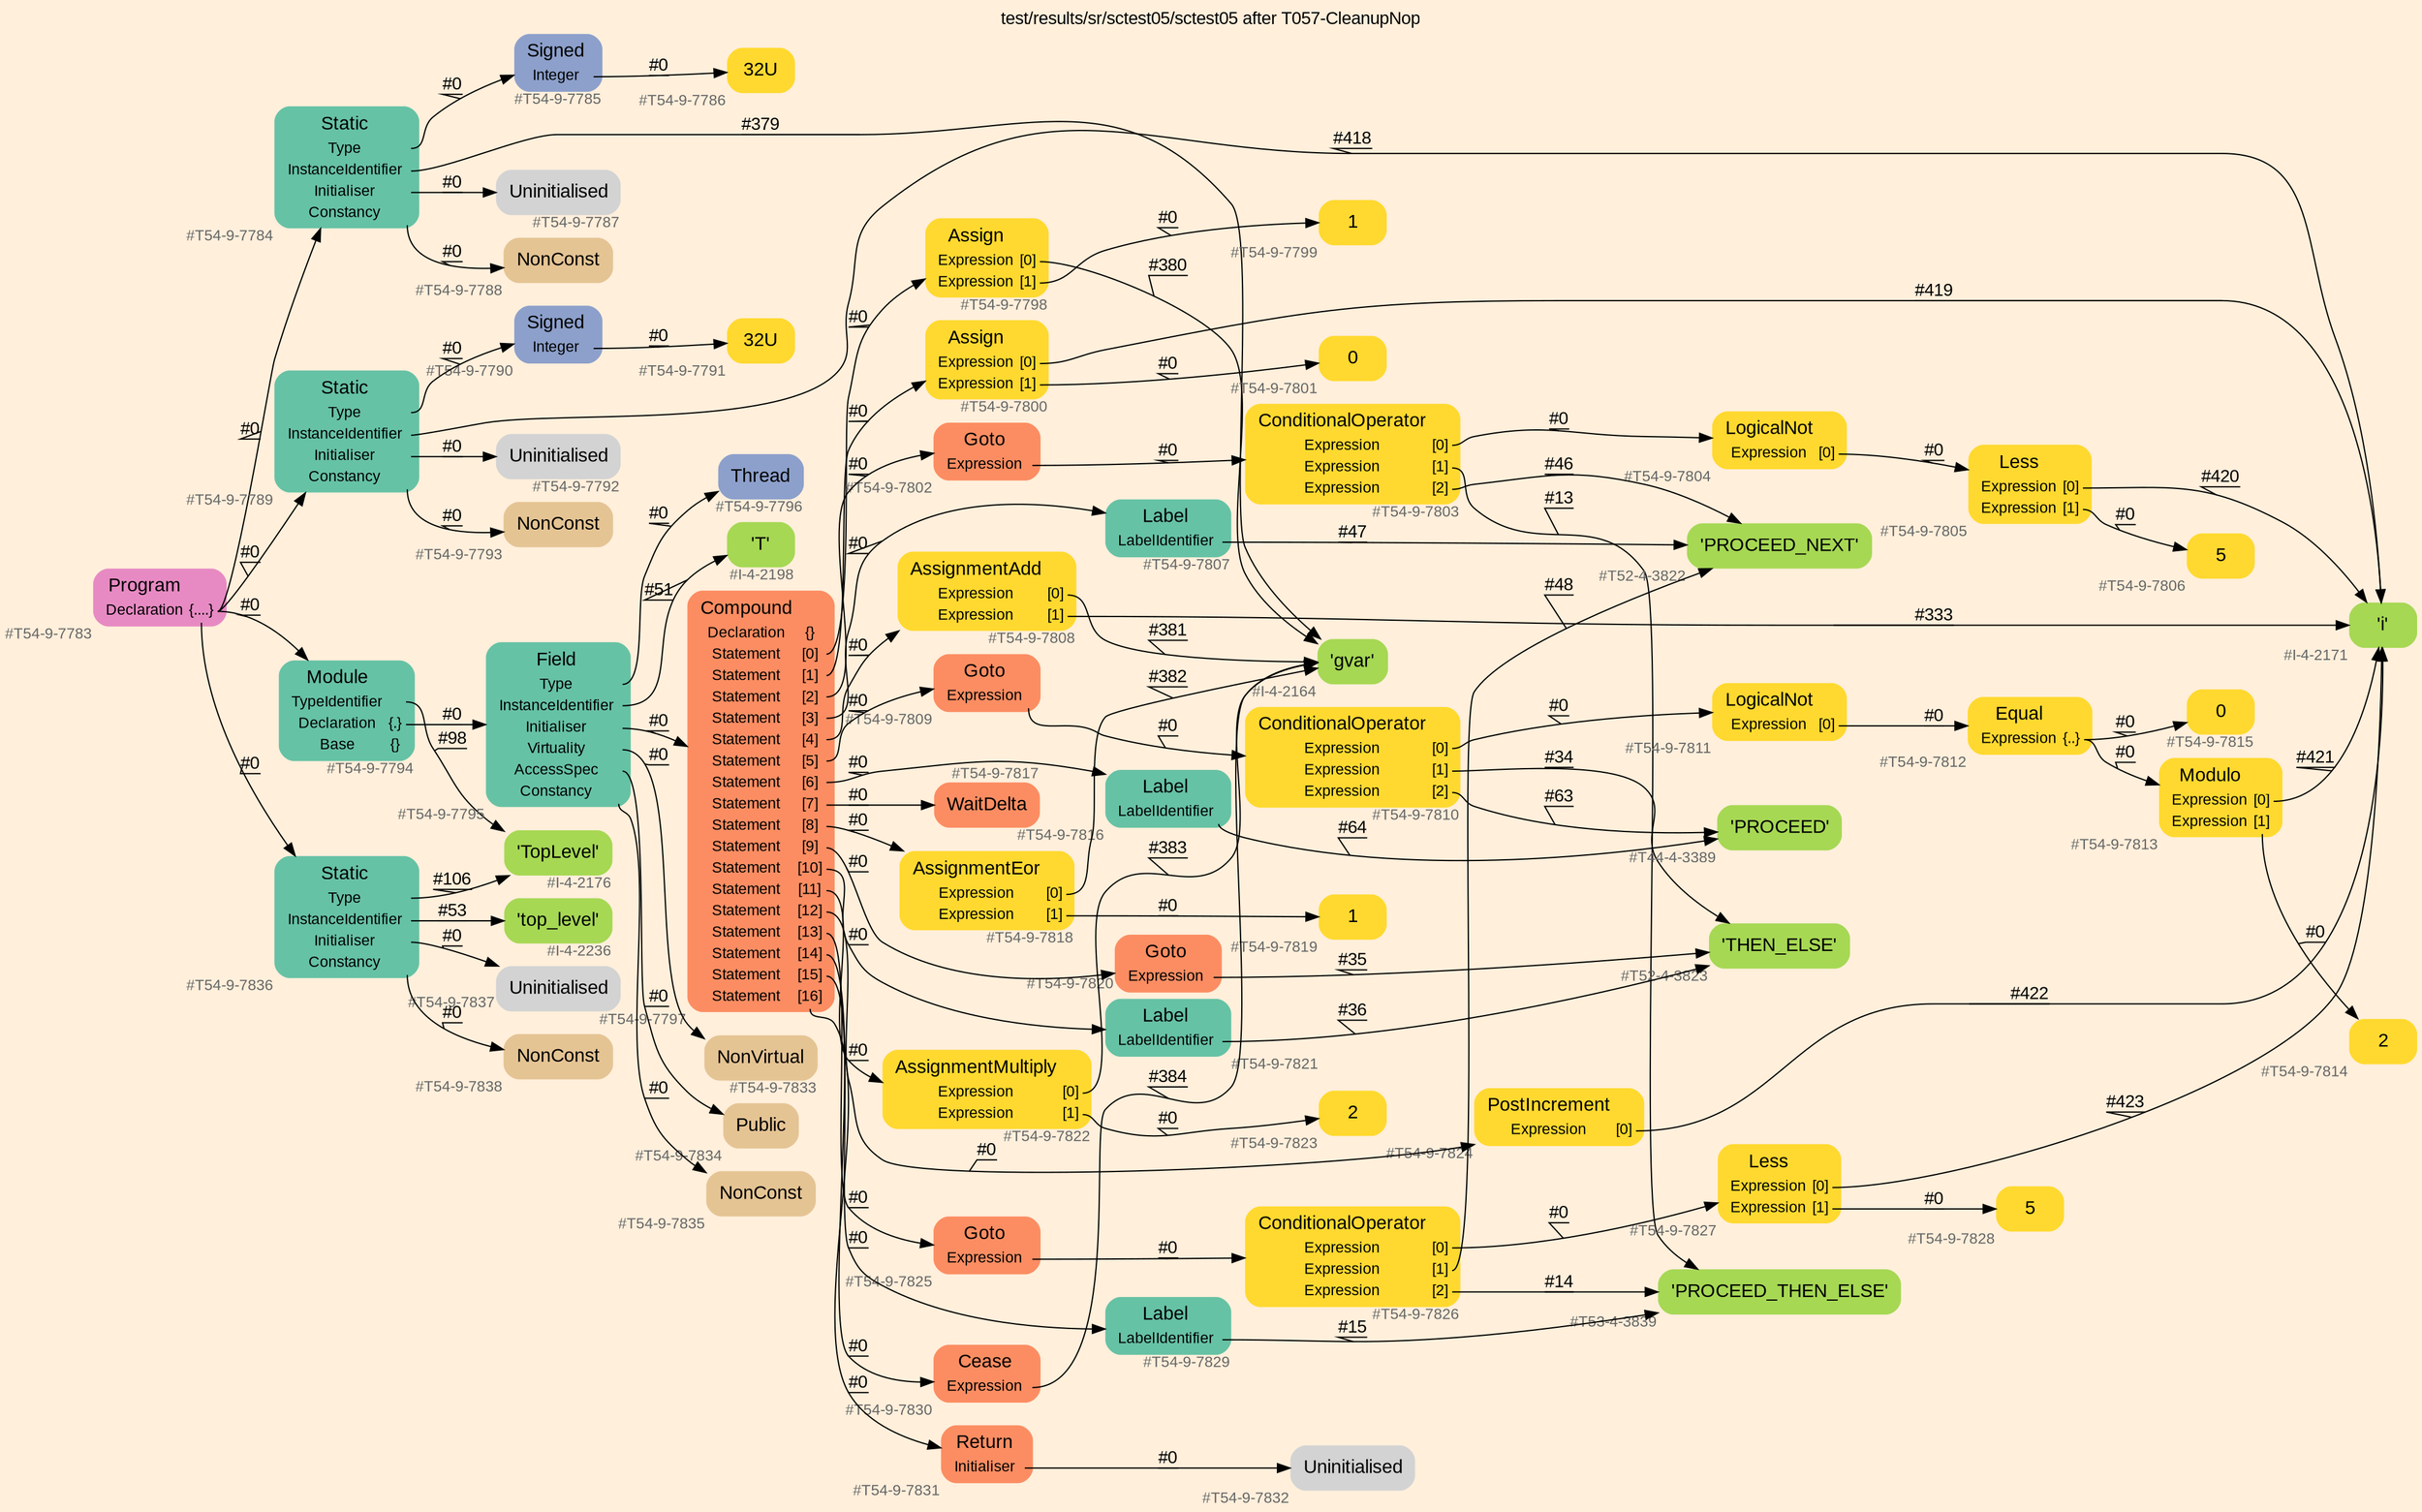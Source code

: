 digraph "test/results/sr/sctest05/sctest05 after T057-CleanupNop" {
label = "test/results/sr/sctest05/sctest05 after T057-CleanupNop"
labelloc = t
graph [
    rankdir = "LR"
    ranksep = 0.3
    bgcolor = antiquewhite1
    color = black
    fontcolor = black
    fontname = "Arial"
];
node [
    fontname = "Arial"
];
edge [
    fontname = "Arial"
];

// -------------------- node figure --------------------
// -------- block #T54-9-7783 ----------
"#T54-9-7783" [
    fillcolor = "/set28/4"
    xlabel = "#T54-9-7783"
    fontsize = "12"
    fontcolor = grey40
    shape = "plaintext"
    label = <<TABLE BORDER="0" CELLBORDER="0" CELLSPACING="0">
     <TR><TD><FONT COLOR="black" POINT-SIZE="15">Program</FONT></TD></TR>
     <TR><TD><FONT COLOR="black" POINT-SIZE="12">Declaration</FONT></TD><TD PORT="port0"><FONT COLOR="black" POINT-SIZE="12">{....}</FONT></TD></TR>
    </TABLE>>
    style = "rounded,filled"
];

// -------- block #T54-9-7784 ----------
"#T54-9-7784" [
    fillcolor = "/set28/1"
    xlabel = "#T54-9-7784"
    fontsize = "12"
    fontcolor = grey40
    shape = "plaintext"
    label = <<TABLE BORDER="0" CELLBORDER="0" CELLSPACING="0">
     <TR><TD><FONT COLOR="black" POINT-SIZE="15">Static</FONT></TD></TR>
     <TR><TD><FONT COLOR="black" POINT-SIZE="12">Type</FONT></TD><TD PORT="port0"></TD></TR>
     <TR><TD><FONT COLOR="black" POINT-SIZE="12">InstanceIdentifier</FONT></TD><TD PORT="port1"></TD></TR>
     <TR><TD><FONT COLOR="black" POINT-SIZE="12">Initialiser</FONT></TD><TD PORT="port2"></TD></TR>
     <TR><TD><FONT COLOR="black" POINT-SIZE="12">Constancy</FONT></TD><TD PORT="port3"></TD></TR>
    </TABLE>>
    style = "rounded,filled"
];

// -------- block #T54-9-7785 ----------
"#T54-9-7785" [
    fillcolor = "/set28/3"
    xlabel = "#T54-9-7785"
    fontsize = "12"
    fontcolor = grey40
    shape = "plaintext"
    label = <<TABLE BORDER="0" CELLBORDER="0" CELLSPACING="0">
     <TR><TD><FONT COLOR="black" POINT-SIZE="15">Signed</FONT></TD></TR>
     <TR><TD><FONT COLOR="black" POINT-SIZE="12">Integer</FONT></TD><TD PORT="port0"></TD></TR>
    </TABLE>>
    style = "rounded,filled"
];

// -------- block #T54-9-7786 ----------
"#T54-9-7786" [
    fillcolor = "/set28/6"
    xlabel = "#T54-9-7786"
    fontsize = "12"
    fontcolor = grey40
    shape = "plaintext"
    label = <<TABLE BORDER="0" CELLBORDER="0" CELLSPACING="0">
     <TR><TD><FONT COLOR="black" POINT-SIZE="15">32U</FONT></TD></TR>
    </TABLE>>
    style = "rounded,filled"
];

// -------- block #I-4-2164 ----------
"#I-4-2164" [
    fillcolor = "/set28/5"
    xlabel = "#I-4-2164"
    fontsize = "12"
    fontcolor = grey40
    shape = "plaintext"
    label = <<TABLE BORDER="0" CELLBORDER="0" CELLSPACING="0">
     <TR><TD><FONT COLOR="black" POINT-SIZE="15">'gvar'</FONT></TD></TR>
    </TABLE>>
    style = "rounded,filled"
];

// -------- block #T54-9-7787 ----------
"#T54-9-7787" [
    xlabel = "#T54-9-7787"
    fontsize = "12"
    fontcolor = grey40
    shape = "plaintext"
    label = <<TABLE BORDER="0" CELLBORDER="0" CELLSPACING="0">
     <TR><TD><FONT COLOR="black" POINT-SIZE="15">Uninitialised</FONT></TD></TR>
    </TABLE>>
    style = "rounded,filled"
];

// -------- block #T54-9-7788 ----------
"#T54-9-7788" [
    fillcolor = "/set28/7"
    xlabel = "#T54-9-7788"
    fontsize = "12"
    fontcolor = grey40
    shape = "plaintext"
    label = <<TABLE BORDER="0" CELLBORDER="0" CELLSPACING="0">
     <TR><TD><FONT COLOR="black" POINT-SIZE="15">NonConst</FONT></TD></TR>
    </TABLE>>
    style = "rounded,filled"
];

// -------- block #T54-9-7789 ----------
"#T54-9-7789" [
    fillcolor = "/set28/1"
    xlabel = "#T54-9-7789"
    fontsize = "12"
    fontcolor = grey40
    shape = "plaintext"
    label = <<TABLE BORDER="0" CELLBORDER="0" CELLSPACING="0">
     <TR><TD><FONT COLOR="black" POINT-SIZE="15">Static</FONT></TD></TR>
     <TR><TD><FONT COLOR="black" POINT-SIZE="12">Type</FONT></TD><TD PORT="port0"></TD></TR>
     <TR><TD><FONT COLOR="black" POINT-SIZE="12">InstanceIdentifier</FONT></TD><TD PORT="port1"></TD></TR>
     <TR><TD><FONT COLOR="black" POINT-SIZE="12">Initialiser</FONT></TD><TD PORT="port2"></TD></TR>
     <TR><TD><FONT COLOR="black" POINT-SIZE="12">Constancy</FONT></TD><TD PORT="port3"></TD></TR>
    </TABLE>>
    style = "rounded,filled"
];

// -------- block #T54-9-7790 ----------
"#T54-9-7790" [
    fillcolor = "/set28/3"
    xlabel = "#T54-9-7790"
    fontsize = "12"
    fontcolor = grey40
    shape = "plaintext"
    label = <<TABLE BORDER="0" CELLBORDER="0" CELLSPACING="0">
     <TR><TD><FONT COLOR="black" POINT-SIZE="15">Signed</FONT></TD></TR>
     <TR><TD><FONT COLOR="black" POINT-SIZE="12">Integer</FONT></TD><TD PORT="port0"></TD></TR>
    </TABLE>>
    style = "rounded,filled"
];

// -------- block #T54-9-7791 ----------
"#T54-9-7791" [
    fillcolor = "/set28/6"
    xlabel = "#T54-9-7791"
    fontsize = "12"
    fontcolor = grey40
    shape = "plaintext"
    label = <<TABLE BORDER="0" CELLBORDER="0" CELLSPACING="0">
     <TR><TD><FONT COLOR="black" POINT-SIZE="15">32U</FONT></TD></TR>
    </TABLE>>
    style = "rounded,filled"
];

// -------- block #I-4-2171 ----------
"#I-4-2171" [
    fillcolor = "/set28/5"
    xlabel = "#I-4-2171"
    fontsize = "12"
    fontcolor = grey40
    shape = "plaintext"
    label = <<TABLE BORDER="0" CELLBORDER="0" CELLSPACING="0">
     <TR><TD><FONT COLOR="black" POINT-SIZE="15">'i'</FONT></TD></TR>
    </TABLE>>
    style = "rounded,filled"
];

// -------- block #T54-9-7792 ----------
"#T54-9-7792" [
    xlabel = "#T54-9-7792"
    fontsize = "12"
    fontcolor = grey40
    shape = "plaintext"
    label = <<TABLE BORDER="0" CELLBORDER="0" CELLSPACING="0">
     <TR><TD><FONT COLOR="black" POINT-SIZE="15">Uninitialised</FONT></TD></TR>
    </TABLE>>
    style = "rounded,filled"
];

// -------- block #T54-9-7793 ----------
"#T54-9-7793" [
    fillcolor = "/set28/7"
    xlabel = "#T54-9-7793"
    fontsize = "12"
    fontcolor = grey40
    shape = "plaintext"
    label = <<TABLE BORDER="0" CELLBORDER="0" CELLSPACING="0">
     <TR><TD><FONT COLOR="black" POINT-SIZE="15">NonConst</FONT></TD></TR>
    </TABLE>>
    style = "rounded,filled"
];

// -------- block #T54-9-7794 ----------
"#T54-9-7794" [
    fillcolor = "/set28/1"
    xlabel = "#T54-9-7794"
    fontsize = "12"
    fontcolor = grey40
    shape = "plaintext"
    label = <<TABLE BORDER="0" CELLBORDER="0" CELLSPACING="0">
     <TR><TD><FONT COLOR="black" POINT-SIZE="15">Module</FONT></TD></TR>
     <TR><TD><FONT COLOR="black" POINT-SIZE="12">TypeIdentifier</FONT></TD><TD PORT="port0"></TD></TR>
     <TR><TD><FONT COLOR="black" POINT-SIZE="12">Declaration</FONT></TD><TD PORT="port1"><FONT COLOR="black" POINT-SIZE="12">{.}</FONT></TD></TR>
     <TR><TD><FONT COLOR="black" POINT-SIZE="12">Base</FONT></TD><TD PORT="port2"><FONT COLOR="black" POINT-SIZE="12">{}</FONT></TD></TR>
    </TABLE>>
    style = "rounded,filled"
];

// -------- block #I-4-2176 ----------
"#I-4-2176" [
    fillcolor = "/set28/5"
    xlabel = "#I-4-2176"
    fontsize = "12"
    fontcolor = grey40
    shape = "plaintext"
    label = <<TABLE BORDER="0" CELLBORDER="0" CELLSPACING="0">
     <TR><TD><FONT COLOR="black" POINT-SIZE="15">'TopLevel'</FONT></TD></TR>
    </TABLE>>
    style = "rounded,filled"
];

// -------- block #T54-9-7795 ----------
"#T54-9-7795" [
    fillcolor = "/set28/1"
    xlabel = "#T54-9-7795"
    fontsize = "12"
    fontcolor = grey40
    shape = "plaintext"
    label = <<TABLE BORDER="0" CELLBORDER="0" CELLSPACING="0">
     <TR><TD><FONT COLOR="black" POINT-SIZE="15">Field</FONT></TD></TR>
     <TR><TD><FONT COLOR="black" POINT-SIZE="12">Type</FONT></TD><TD PORT="port0"></TD></TR>
     <TR><TD><FONT COLOR="black" POINT-SIZE="12">InstanceIdentifier</FONT></TD><TD PORT="port1"></TD></TR>
     <TR><TD><FONT COLOR="black" POINT-SIZE="12">Initialiser</FONT></TD><TD PORT="port2"></TD></TR>
     <TR><TD><FONT COLOR="black" POINT-SIZE="12">Virtuality</FONT></TD><TD PORT="port3"></TD></TR>
     <TR><TD><FONT COLOR="black" POINT-SIZE="12">AccessSpec</FONT></TD><TD PORT="port4"></TD></TR>
     <TR><TD><FONT COLOR="black" POINT-SIZE="12">Constancy</FONT></TD><TD PORT="port5"></TD></TR>
    </TABLE>>
    style = "rounded,filled"
];

// -------- block #T54-9-7796 ----------
"#T54-9-7796" [
    fillcolor = "/set28/3"
    xlabel = "#T54-9-7796"
    fontsize = "12"
    fontcolor = grey40
    shape = "plaintext"
    label = <<TABLE BORDER="0" CELLBORDER="0" CELLSPACING="0">
     <TR><TD><FONT COLOR="black" POINT-SIZE="15">Thread</FONT></TD></TR>
    </TABLE>>
    style = "rounded,filled"
];

// -------- block #I-4-2198 ----------
"#I-4-2198" [
    fillcolor = "/set28/5"
    xlabel = "#I-4-2198"
    fontsize = "12"
    fontcolor = grey40
    shape = "plaintext"
    label = <<TABLE BORDER="0" CELLBORDER="0" CELLSPACING="0">
     <TR><TD><FONT COLOR="black" POINT-SIZE="15">'T'</FONT></TD></TR>
    </TABLE>>
    style = "rounded,filled"
];

// -------- block #T54-9-7797 ----------
"#T54-9-7797" [
    fillcolor = "/set28/2"
    xlabel = "#T54-9-7797"
    fontsize = "12"
    fontcolor = grey40
    shape = "plaintext"
    label = <<TABLE BORDER="0" CELLBORDER="0" CELLSPACING="0">
     <TR><TD><FONT COLOR="black" POINT-SIZE="15">Compound</FONT></TD></TR>
     <TR><TD><FONT COLOR="black" POINT-SIZE="12">Declaration</FONT></TD><TD PORT="port0"><FONT COLOR="black" POINT-SIZE="12">{}</FONT></TD></TR>
     <TR><TD><FONT COLOR="black" POINT-SIZE="12">Statement</FONT></TD><TD PORT="port1"><FONT COLOR="black" POINT-SIZE="12">[0]</FONT></TD></TR>
     <TR><TD><FONT COLOR="black" POINT-SIZE="12">Statement</FONT></TD><TD PORT="port2"><FONT COLOR="black" POINT-SIZE="12">[1]</FONT></TD></TR>
     <TR><TD><FONT COLOR="black" POINT-SIZE="12">Statement</FONT></TD><TD PORT="port3"><FONT COLOR="black" POINT-SIZE="12">[2]</FONT></TD></TR>
     <TR><TD><FONT COLOR="black" POINT-SIZE="12">Statement</FONT></TD><TD PORT="port4"><FONT COLOR="black" POINT-SIZE="12">[3]</FONT></TD></TR>
     <TR><TD><FONT COLOR="black" POINT-SIZE="12">Statement</FONT></TD><TD PORT="port5"><FONT COLOR="black" POINT-SIZE="12">[4]</FONT></TD></TR>
     <TR><TD><FONT COLOR="black" POINT-SIZE="12">Statement</FONT></TD><TD PORT="port6"><FONT COLOR="black" POINT-SIZE="12">[5]</FONT></TD></TR>
     <TR><TD><FONT COLOR="black" POINT-SIZE="12">Statement</FONT></TD><TD PORT="port7"><FONT COLOR="black" POINT-SIZE="12">[6]</FONT></TD></TR>
     <TR><TD><FONT COLOR="black" POINT-SIZE="12">Statement</FONT></TD><TD PORT="port8"><FONT COLOR="black" POINT-SIZE="12">[7]</FONT></TD></TR>
     <TR><TD><FONT COLOR="black" POINT-SIZE="12">Statement</FONT></TD><TD PORT="port9"><FONT COLOR="black" POINT-SIZE="12">[8]</FONT></TD></TR>
     <TR><TD><FONT COLOR="black" POINT-SIZE="12">Statement</FONT></TD><TD PORT="port10"><FONT COLOR="black" POINT-SIZE="12">[9]</FONT></TD></TR>
     <TR><TD><FONT COLOR="black" POINT-SIZE="12">Statement</FONT></TD><TD PORT="port11"><FONT COLOR="black" POINT-SIZE="12">[10]</FONT></TD></TR>
     <TR><TD><FONT COLOR="black" POINT-SIZE="12">Statement</FONT></TD><TD PORT="port12"><FONT COLOR="black" POINT-SIZE="12">[11]</FONT></TD></TR>
     <TR><TD><FONT COLOR="black" POINT-SIZE="12">Statement</FONT></TD><TD PORT="port13"><FONT COLOR="black" POINT-SIZE="12">[12]</FONT></TD></TR>
     <TR><TD><FONT COLOR="black" POINT-SIZE="12">Statement</FONT></TD><TD PORT="port14"><FONT COLOR="black" POINT-SIZE="12">[13]</FONT></TD></TR>
     <TR><TD><FONT COLOR="black" POINT-SIZE="12">Statement</FONT></TD><TD PORT="port15"><FONT COLOR="black" POINT-SIZE="12">[14]</FONT></TD></TR>
     <TR><TD><FONT COLOR="black" POINT-SIZE="12">Statement</FONT></TD><TD PORT="port16"><FONT COLOR="black" POINT-SIZE="12">[15]</FONT></TD></TR>
     <TR><TD><FONT COLOR="black" POINT-SIZE="12">Statement</FONT></TD><TD PORT="port17"><FONT COLOR="black" POINT-SIZE="12">[16]</FONT></TD></TR>
    </TABLE>>
    style = "rounded,filled"
];

// -------- block #T54-9-7798 ----------
"#T54-9-7798" [
    fillcolor = "/set28/6"
    xlabel = "#T54-9-7798"
    fontsize = "12"
    fontcolor = grey40
    shape = "plaintext"
    label = <<TABLE BORDER="0" CELLBORDER="0" CELLSPACING="0">
     <TR><TD><FONT COLOR="black" POINT-SIZE="15">Assign</FONT></TD></TR>
     <TR><TD><FONT COLOR="black" POINT-SIZE="12">Expression</FONT></TD><TD PORT="port0"><FONT COLOR="black" POINT-SIZE="12">[0]</FONT></TD></TR>
     <TR><TD><FONT COLOR="black" POINT-SIZE="12">Expression</FONT></TD><TD PORT="port1"><FONT COLOR="black" POINT-SIZE="12">[1]</FONT></TD></TR>
    </TABLE>>
    style = "rounded,filled"
];

// -------- block #T54-9-7799 ----------
"#T54-9-7799" [
    fillcolor = "/set28/6"
    xlabel = "#T54-9-7799"
    fontsize = "12"
    fontcolor = grey40
    shape = "plaintext"
    label = <<TABLE BORDER="0" CELLBORDER="0" CELLSPACING="0">
     <TR><TD><FONT COLOR="black" POINT-SIZE="15">1</FONT></TD></TR>
    </TABLE>>
    style = "rounded,filled"
];

// -------- block #T54-9-7800 ----------
"#T54-9-7800" [
    fillcolor = "/set28/6"
    xlabel = "#T54-9-7800"
    fontsize = "12"
    fontcolor = grey40
    shape = "plaintext"
    label = <<TABLE BORDER="0" CELLBORDER="0" CELLSPACING="0">
     <TR><TD><FONT COLOR="black" POINT-SIZE="15">Assign</FONT></TD></TR>
     <TR><TD><FONT COLOR="black" POINT-SIZE="12">Expression</FONT></TD><TD PORT="port0"><FONT COLOR="black" POINT-SIZE="12">[0]</FONT></TD></TR>
     <TR><TD><FONT COLOR="black" POINT-SIZE="12">Expression</FONT></TD><TD PORT="port1"><FONT COLOR="black" POINT-SIZE="12">[1]</FONT></TD></TR>
    </TABLE>>
    style = "rounded,filled"
];

// -------- block #T54-9-7801 ----------
"#T54-9-7801" [
    fillcolor = "/set28/6"
    xlabel = "#T54-9-7801"
    fontsize = "12"
    fontcolor = grey40
    shape = "plaintext"
    label = <<TABLE BORDER="0" CELLBORDER="0" CELLSPACING="0">
     <TR><TD><FONT COLOR="black" POINT-SIZE="15">0</FONT></TD></TR>
    </TABLE>>
    style = "rounded,filled"
];

// -------- block #T54-9-7802 ----------
"#T54-9-7802" [
    fillcolor = "/set28/2"
    xlabel = "#T54-9-7802"
    fontsize = "12"
    fontcolor = grey40
    shape = "plaintext"
    label = <<TABLE BORDER="0" CELLBORDER="0" CELLSPACING="0">
     <TR><TD><FONT COLOR="black" POINT-SIZE="15">Goto</FONT></TD></TR>
     <TR><TD><FONT COLOR="black" POINT-SIZE="12">Expression</FONT></TD><TD PORT="port0"></TD></TR>
    </TABLE>>
    style = "rounded,filled"
];

// -------- block #T54-9-7803 ----------
"#T54-9-7803" [
    fillcolor = "/set28/6"
    xlabel = "#T54-9-7803"
    fontsize = "12"
    fontcolor = grey40
    shape = "plaintext"
    label = <<TABLE BORDER="0" CELLBORDER="0" CELLSPACING="0">
     <TR><TD><FONT COLOR="black" POINT-SIZE="15">ConditionalOperator</FONT></TD></TR>
     <TR><TD><FONT COLOR="black" POINT-SIZE="12">Expression</FONT></TD><TD PORT="port0"><FONT COLOR="black" POINT-SIZE="12">[0]</FONT></TD></TR>
     <TR><TD><FONT COLOR="black" POINT-SIZE="12">Expression</FONT></TD><TD PORT="port1"><FONT COLOR="black" POINT-SIZE="12">[1]</FONT></TD></TR>
     <TR><TD><FONT COLOR="black" POINT-SIZE="12">Expression</FONT></TD><TD PORT="port2"><FONT COLOR="black" POINT-SIZE="12">[2]</FONT></TD></TR>
    </TABLE>>
    style = "rounded,filled"
];

// -------- block #T54-9-7804 ----------
"#T54-9-7804" [
    fillcolor = "/set28/6"
    xlabel = "#T54-9-7804"
    fontsize = "12"
    fontcolor = grey40
    shape = "plaintext"
    label = <<TABLE BORDER="0" CELLBORDER="0" CELLSPACING="0">
     <TR><TD><FONT COLOR="black" POINT-SIZE="15">LogicalNot</FONT></TD></TR>
     <TR><TD><FONT COLOR="black" POINT-SIZE="12">Expression</FONT></TD><TD PORT="port0"><FONT COLOR="black" POINT-SIZE="12">[0]</FONT></TD></TR>
    </TABLE>>
    style = "rounded,filled"
];

// -------- block #T54-9-7805 ----------
"#T54-9-7805" [
    fillcolor = "/set28/6"
    xlabel = "#T54-9-7805"
    fontsize = "12"
    fontcolor = grey40
    shape = "plaintext"
    label = <<TABLE BORDER="0" CELLBORDER="0" CELLSPACING="0">
     <TR><TD><FONT COLOR="black" POINT-SIZE="15">Less</FONT></TD></TR>
     <TR><TD><FONT COLOR="black" POINT-SIZE="12">Expression</FONT></TD><TD PORT="port0"><FONT COLOR="black" POINT-SIZE="12">[0]</FONT></TD></TR>
     <TR><TD><FONT COLOR="black" POINT-SIZE="12">Expression</FONT></TD><TD PORT="port1"><FONT COLOR="black" POINT-SIZE="12">[1]</FONT></TD></TR>
    </TABLE>>
    style = "rounded,filled"
];

// -------- block #T54-9-7806 ----------
"#T54-9-7806" [
    fillcolor = "/set28/6"
    xlabel = "#T54-9-7806"
    fontsize = "12"
    fontcolor = grey40
    shape = "plaintext"
    label = <<TABLE BORDER="0" CELLBORDER="0" CELLSPACING="0">
     <TR><TD><FONT COLOR="black" POINT-SIZE="15">5</FONT></TD></TR>
    </TABLE>>
    style = "rounded,filled"
];

// -------- block #T53-4-3839 ----------
"#T53-4-3839" [
    fillcolor = "/set28/5"
    xlabel = "#T53-4-3839"
    fontsize = "12"
    fontcolor = grey40
    shape = "plaintext"
    label = <<TABLE BORDER="0" CELLBORDER="0" CELLSPACING="0">
     <TR><TD><FONT COLOR="black" POINT-SIZE="15">'PROCEED_THEN_ELSE'</FONT></TD></TR>
    </TABLE>>
    style = "rounded,filled"
];

// -------- block #T52-4-3822 ----------
"#T52-4-3822" [
    fillcolor = "/set28/5"
    xlabel = "#T52-4-3822"
    fontsize = "12"
    fontcolor = grey40
    shape = "plaintext"
    label = <<TABLE BORDER="0" CELLBORDER="0" CELLSPACING="0">
     <TR><TD><FONT COLOR="black" POINT-SIZE="15">'PROCEED_NEXT'</FONT></TD></TR>
    </TABLE>>
    style = "rounded,filled"
];

// -------- block #T54-9-7807 ----------
"#T54-9-7807" [
    fillcolor = "/set28/1"
    xlabel = "#T54-9-7807"
    fontsize = "12"
    fontcolor = grey40
    shape = "plaintext"
    label = <<TABLE BORDER="0" CELLBORDER="0" CELLSPACING="0">
     <TR><TD><FONT COLOR="black" POINT-SIZE="15">Label</FONT></TD></TR>
     <TR><TD><FONT COLOR="black" POINT-SIZE="12">LabelIdentifier</FONT></TD><TD PORT="port0"></TD></TR>
    </TABLE>>
    style = "rounded,filled"
];

// -------- block #T54-9-7808 ----------
"#T54-9-7808" [
    fillcolor = "/set28/6"
    xlabel = "#T54-9-7808"
    fontsize = "12"
    fontcolor = grey40
    shape = "plaintext"
    label = <<TABLE BORDER="0" CELLBORDER="0" CELLSPACING="0">
     <TR><TD><FONT COLOR="black" POINT-SIZE="15">AssignmentAdd</FONT></TD></TR>
     <TR><TD><FONT COLOR="black" POINT-SIZE="12">Expression</FONT></TD><TD PORT="port0"><FONT COLOR="black" POINT-SIZE="12">[0]</FONT></TD></TR>
     <TR><TD><FONT COLOR="black" POINT-SIZE="12">Expression</FONT></TD><TD PORT="port1"><FONT COLOR="black" POINT-SIZE="12">[1]</FONT></TD></TR>
    </TABLE>>
    style = "rounded,filled"
];

// -------- block #T54-9-7809 ----------
"#T54-9-7809" [
    fillcolor = "/set28/2"
    xlabel = "#T54-9-7809"
    fontsize = "12"
    fontcolor = grey40
    shape = "plaintext"
    label = <<TABLE BORDER="0" CELLBORDER="0" CELLSPACING="0">
     <TR><TD><FONT COLOR="black" POINT-SIZE="15">Goto</FONT></TD></TR>
     <TR><TD><FONT COLOR="black" POINT-SIZE="12">Expression</FONT></TD><TD PORT="port0"></TD></TR>
    </TABLE>>
    style = "rounded,filled"
];

// -------- block #T54-9-7810 ----------
"#T54-9-7810" [
    fillcolor = "/set28/6"
    xlabel = "#T54-9-7810"
    fontsize = "12"
    fontcolor = grey40
    shape = "plaintext"
    label = <<TABLE BORDER="0" CELLBORDER="0" CELLSPACING="0">
     <TR><TD><FONT COLOR="black" POINT-SIZE="15">ConditionalOperator</FONT></TD></TR>
     <TR><TD><FONT COLOR="black" POINT-SIZE="12">Expression</FONT></TD><TD PORT="port0"><FONT COLOR="black" POINT-SIZE="12">[0]</FONT></TD></TR>
     <TR><TD><FONT COLOR="black" POINT-SIZE="12">Expression</FONT></TD><TD PORT="port1"><FONT COLOR="black" POINT-SIZE="12">[1]</FONT></TD></TR>
     <TR><TD><FONT COLOR="black" POINT-SIZE="12">Expression</FONT></TD><TD PORT="port2"><FONT COLOR="black" POINT-SIZE="12">[2]</FONT></TD></TR>
    </TABLE>>
    style = "rounded,filled"
];

// -------- block #T54-9-7811 ----------
"#T54-9-7811" [
    fillcolor = "/set28/6"
    xlabel = "#T54-9-7811"
    fontsize = "12"
    fontcolor = grey40
    shape = "plaintext"
    label = <<TABLE BORDER="0" CELLBORDER="0" CELLSPACING="0">
     <TR><TD><FONT COLOR="black" POINT-SIZE="15">LogicalNot</FONT></TD></TR>
     <TR><TD><FONT COLOR="black" POINT-SIZE="12">Expression</FONT></TD><TD PORT="port0"><FONT COLOR="black" POINT-SIZE="12">[0]</FONT></TD></TR>
    </TABLE>>
    style = "rounded,filled"
];

// -------- block #T54-9-7812 ----------
"#T54-9-7812" [
    fillcolor = "/set28/6"
    xlabel = "#T54-9-7812"
    fontsize = "12"
    fontcolor = grey40
    shape = "plaintext"
    label = <<TABLE BORDER="0" CELLBORDER="0" CELLSPACING="0">
     <TR><TD><FONT COLOR="black" POINT-SIZE="15">Equal</FONT></TD></TR>
     <TR><TD><FONT COLOR="black" POINT-SIZE="12">Expression</FONT></TD><TD PORT="port0"><FONT COLOR="black" POINT-SIZE="12">{..}</FONT></TD></TR>
    </TABLE>>
    style = "rounded,filled"
];

// -------- block #T54-9-7813 ----------
"#T54-9-7813" [
    fillcolor = "/set28/6"
    xlabel = "#T54-9-7813"
    fontsize = "12"
    fontcolor = grey40
    shape = "plaintext"
    label = <<TABLE BORDER="0" CELLBORDER="0" CELLSPACING="0">
     <TR><TD><FONT COLOR="black" POINT-SIZE="15">Modulo</FONT></TD></TR>
     <TR><TD><FONT COLOR="black" POINT-SIZE="12">Expression</FONT></TD><TD PORT="port0"><FONT COLOR="black" POINT-SIZE="12">[0]</FONT></TD></TR>
     <TR><TD><FONT COLOR="black" POINT-SIZE="12">Expression</FONT></TD><TD PORT="port1"><FONT COLOR="black" POINT-SIZE="12">[1]</FONT></TD></TR>
    </TABLE>>
    style = "rounded,filled"
];

// -------- block #T54-9-7814 ----------
"#T54-9-7814" [
    fillcolor = "/set28/6"
    xlabel = "#T54-9-7814"
    fontsize = "12"
    fontcolor = grey40
    shape = "plaintext"
    label = <<TABLE BORDER="0" CELLBORDER="0" CELLSPACING="0">
     <TR><TD><FONT COLOR="black" POINT-SIZE="15">2</FONT></TD></TR>
    </TABLE>>
    style = "rounded,filled"
];

// -------- block #T54-9-7815 ----------
"#T54-9-7815" [
    fillcolor = "/set28/6"
    xlabel = "#T54-9-7815"
    fontsize = "12"
    fontcolor = grey40
    shape = "plaintext"
    label = <<TABLE BORDER="0" CELLBORDER="0" CELLSPACING="0">
     <TR><TD><FONT COLOR="black" POINT-SIZE="15">0</FONT></TD></TR>
    </TABLE>>
    style = "rounded,filled"
];

// -------- block #T52-4-3823 ----------
"#T52-4-3823" [
    fillcolor = "/set28/5"
    xlabel = "#T52-4-3823"
    fontsize = "12"
    fontcolor = grey40
    shape = "plaintext"
    label = <<TABLE BORDER="0" CELLBORDER="0" CELLSPACING="0">
     <TR><TD><FONT COLOR="black" POINT-SIZE="15">'THEN_ELSE'</FONT></TD></TR>
    </TABLE>>
    style = "rounded,filled"
];

// -------- block #T44-4-3389 ----------
"#T44-4-3389" [
    fillcolor = "/set28/5"
    xlabel = "#T44-4-3389"
    fontsize = "12"
    fontcolor = grey40
    shape = "plaintext"
    label = <<TABLE BORDER="0" CELLBORDER="0" CELLSPACING="0">
     <TR><TD><FONT COLOR="black" POINT-SIZE="15">'PROCEED'</FONT></TD></TR>
    </TABLE>>
    style = "rounded,filled"
];

// -------- block #T54-9-7816 ----------
"#T54-9-7816" [
    fillcolor = "/set28/1"
    xlabel = "#T54-9-7816"
    fontsize = "12"
    fontcolor = grey40
    shape = "plaintext"
    label = <<TABLE BORDER="0" CELLBORDER="0" CELLSPACING="0">
     <TR><TD><FONT COLOR="black" POINT-SIZE="15">Label</FONT></TD></TR>
     <TR><TD><FONT COLOR="black" POINT-SIZE="12">LabelIdentifier</FONT></TD><TD PORT="port0"></TD></TR>
    </TABLE>>
    style = "rounded,filled"
];

// -------- block #T54-9-7817 ----------
"#T54-9-7817" [
    fillcolor = "/set28/2"
    xlabel = "#T54-9-7817"
    fontsize = "12"
    fontcolor = grey40
    shape = "plaintext"
    label = <<TABLE BORDER="0" CELLBORDER="0" CELLSPACING="0">
     <TR><TD><FONT COLOR="black" POINT-SIZE="15">WaitDelta</FONT></TD></TR>
    </TABLE>>
    style = "rounded,filled"
];

// -------- block #T54-9-7818 ----------
"#T54-9-7818" [
    fillcolor = "/set28/6"
    xlabel = "#T54-9-7818"
    fontsize = "12"
    fontcolor = grey40
    shape = "plaintext"
    label = <<TABLE BORDER="0" CELLBORDER="0" CELLSPACING="0">
     <TR><TD><FONT COLOR="black" POINT-SIZE="15">AssignmentEor</FONT></TD></TR>
     <TR><TD><FONT COLOR="black" POINT-SIZE="12">Expression</FONT></TD><TD PORT="port0"><FONT COLOR="black" POINT-SIZE="12">[0]</FONT></TD></TR>
     <TR><TD><FONT COLOR="black" POINT-SIZE="12">Expression</FONT></TD><TD PORT="port1"><FONT COLOR="black" POINT-SIZE="12">[1]</FONT></TD></TR>
    </TABLE>>
    style = "rounded,filled"
];

// -------- block #T54-9-7819 ----------
"#T54-9-7819" [
    fillcolor = "/set28/6"
    xlabel = "#T54-9-7819"
    fontsize = "12"
    fontcolor = grey40
    shape = "plaintext"
    label = <<TABLE BORDER="0" CELLBORDER="0" CELLSPACING="0">
     <TR><TD><FONT COLOR="black" POINT-SIZE="15">1</FONT></TD></TR>
    </TABLE>>
    style = "rounded,filled"
];

// -------- block #T54-9-7820 ----------
"#T54-9-7820" [
    fillcolor = "/set28/2"
    xlabel = "#T54-9-7820"
    fontsize = "12"
    fontcolor = grey40
    shape = "plaintext"
    label = <<TABLE BORDER="0" CELLBORDER="0" CELLSPACING="0">
     <TR><TD><FONT COLOR="black" POINT-SIZE="15">Goto</FONT></TD></TR>
     <TR><TD><FONT COLOR="black" POINT-SIZE="12">Expression</FONT></TD><TD PORT="port0"></TD></TR>
    </TABLE>>
    style = "rounded,filled"
];

// -------- block #T54-9-7821 ----------
"#T54-9-7821" [
    fillcolor = "/set28/1"
    xlabel = "#T54-9-7821"
    fontsize = "12"
    fontcolor = grey40
    shape = "plaintext"
    label = <<TABLE BORDER="0" CELLBORDER="0" CELLSPACING="0">
     <TR><TD><FONT COLOR="black" POINT-SIZE="15">Label</FONT></TD></TR>
     <TR><TD><FONT COLOR="black" POINT-SIZE="12">LabelIdentifier</FONT></TD><TD PORT="port0"></TD></TR>
    </TABLE>>
    style = "rounded,filled"
];

// -------- block #T54-9-7822 ----------
"#T54-9-7822" [
    fillcolor = "/set28/6"
    xlabel = "#T54-9-7822"
    fontsize = "12"
    fontcolor = grey40
    shape = "plaintext"
    label = <<TABLE BORDER="0" CELLBORDER="0" CELLSPACING="0">
     <TR><TD><FONT COLOR="black" POINT-SIZE="15">AssignmentMultiply</FONT></TD></TR>
     <TR><TD><FONT COLOR="black" POINT-SIZE="12">Expression</FONT></TD><TD PORT="port0"><FONT COLOR="black" POINT-SIZE="12">[0]</FONT></TD></TR>
     <TR><TD><FONT COLOR="black" POINT-SIZE="12">Expression</FONT></TD><TD PORT="port1"><FONT COLOR="black" POINT-SIZE="12">[1]</FONT></TD></TR>
    </TABLE>>
    style = "rounded,filled"
];

// -------- block #T54-9-7823 ----------
"#T54-9-7823" [
    fillcolor = "/set28/6"
    xlabel = "#T54-9-7823"
    fontsize = "12"
    fontcolor = grey40
    shape = "plaintext"
    label = <<TABLE BORDER="0" CELLBORDER="0" CELLSPACING="0">
     <TR><TD><FONT COLOR="black" POINT-SIZE="15">2</FONT></TD></TR>
    </TABLE>>
    style = "rounded,filled"
];

// -------- block #T54-9-7824 ----------
"#T54-9-7824" [
    fillcolor = "/set28/6"
    xlabel = "#T54-9-7824"
    fontsize = "12"
    fontcolor = grey40
    shape = "plaintext"
    label = <<TABLE BORDER="0" CELLBORDER="0" CELLSPACING="0">
     <TR><TD><FONT COLOR="black" POINT-SIZE="15">PostIncrement</FONT></TD></TR>
     <TR><TD><FONT COLOR="black" POINT-SIZE="12">Expression</FONT></TD><TD PORT="port0"><FONT COLOR="black" POINT-SIZE="12">[0]</FONT></TD></TR>
    </TABLE>>
    style = "rounded,filled"
];

// -------- block #T54-9-7825 ----------
"#T54-9-7825" [
    fillcolor = "/set28/2"
    xlabel = "#T54-9-7825"
    fontsize = "12"
    fontcolor = grey40
    shape = "plaintext"
    label = <<TABLE BORDER="0" CELLBORDER="0" CELLSPACING="0">
     <TR><TD><FONT COLOR="black" POINT-SIZE="15">Goto</FONT></TD></TR>
     <TR><TD><FONT COLOR="black" POINT-SIZE="12">Expression</FONT></TD><TD PORT="port0"></TD></TR>
    </TABLE>>
    style = "rounded,filled"
];

// -------- block #T54-9-7826 ----------
"#T54-9-7826" [
    fillcolor = "/set28/6"
    xlabel = "#T54-9-7826"
    fontsize = "12"
    fontcolor = grey40
    shape = "plaintext"
    label = <<TABLE BORDER="0" CELLBORDER="0" CELLSPACING="0">
     <TR><TD><FONT COLOR="black" POINT-SIZE="15">ConditionalOperator</FONT></TD></TR>
     <TR><TD><FONT COLOR="black" POINT-SIZE="12">Expression</FONT></TD><TD PORT="port0"><FONT COLOR="black" POINT-SIZE="12">[0]</FONT></TD></TR>
     <TR><TD><FONT COLOR="black" POINT-SIZE="12">Expression</FONT></TD><TD PORT="port1"><FONT COLOR="black" POINT-SIZE="12">[1]</FONT></TD></TR>
     <TR><TD><FONT COLOR="black" POINT-SIZE="12">Expression</FONT></TD><TD PORT="port2"><FONT COLOR="black" POINT-SIZE="12">[2]</FONT></TD></TR>
    </TABLE>>
    style = "rounded,filled"
];

// -------- block #T54-9-7827 ----------
"#T54-9-7827" [
    fillcolor = "/set28/6"
    xlabel = "#T54-9-7827"
    fontsize = "12"
    fontcolor = grey40
    shape = "plaintext"
    label = <<TABLE BORDER="0" CELLBORDER="0" CELLSPACING="0">
     <TR><TD><FONT COLOR="black" POINT-SIZE="15">Less</FONT></TD></TR>
     <TR><TD><FONT COLOR="black" POINT-SIZE="12">Expression</FONT></TD><TD PORT="port0"><FONT COLOR="black" POINT-SIZE="12">[0]</FONT></TD></TR>
     <TR><TD><FONT COLOR="black" POINT-SIZE="12">Expression</FONT></TD><TD PORT="port1"><FONT COLOR="black" POINT-SIZE="12">[1]</FONT></TD></TR>
    </TABLE>>
    style = "rounded,filled"
];

// -------- block #T54-9-7828 ----------
"#T54-9-7828" [
    fillcolor = "/set28/6"
    xlabel = "#T54-9-7828"
    fontsize = "12"
    fontcolor = grey40
    shape = "plaintext"
    label = <<TABLE BORDER="0" CELLBORDER="0" CELLSPACING="0">
     <TR><TD><FONT COLOR="black" POINT-SIZE="15">5</FONT></TD></TR>
    </TABLE>>
    style = "rounded,filled"
];

// -------- block #T54-9-7829 ----------
"#T54-9-7829" [
    fillcolor = "/set28/1"
    xlabel = "#T54-9-7829"
    fontsize = "12"
    fontcolor = grey40
    shape = "plaintext"
    label = <<TABLE BORDER="0" CELLBORDER="0" CELLSPACING="0">
     <TR><TD><FONT COLOR="black" POINT-SIZE="15">Label</FONT></TD></TR>
     <TR><TD><FONT COLOR="black" POINT-SIZE="12">LabelIdentifier</FONT></TD><TD PORT="port0"></TD></TR>
    </TABLE>>
    style = "rounded,filled"
];

// -------- block #T54-9-7830 ----------
"#T54-9-7830" [
    fillcolor = "/set28/2"
    xlabel = "#T54-9-7830"
    fontsize = "12"
    fontcolor = grey40
    shape = "plaintext"
    label = <<TABLE BORDER="0" CELLBORDER="0" CELLSPACING="0">
     <TR><TD><FONT COLOR="black" POINT-SIZE="15">Cease</FONT></TD></TR>
     <TR><TD><FONT COLOR="black" POINT-SIZE="12">Expression</FONT></TD><TD PORT="port0"></TD></TR>
    </TABLE>>
    style = "rounded,filled"
];

// -------- block #T54-9-7831 ----------
"#T54-9-7831" [
    fillcolor = "/set28/2"
    xlabel = "#T54-9-7831"
    fontsize = "12"
    fontcolor = grey40
    shape = "plaintext"
    label = <<TABLE BORDER="0" CELLBORDER="0" CELLSPACING="0">
     <TR><TD><FONT COLOR="black" POINT-SIZE="15">Return</FONT></TD></TR>
     <TR><TD><FONT COLOR="black" POINT-SIZE="12">Initialiser</FONT></TD><TD PORT="port0"></TD></TR>
    </TABLE>>
    style = "rounded,filled"
];

// -------- block #T54-9-7832 ----------
"#T54-9-7832" [
    xlabel = "#T54-9-7832"
    fontsize = "12"
    fontcolor = grey40
    shape = "plaintext"
    label = <<TABLE BORDER="0" CELLBORDER="0" CELLSPACING="0">
     <TR><TD><FONT COLOR="black" POINT-SIZE="15">Uninitialised</FONT></TD></TR>
    </TABLE>>
    style = "rounded,filled"
];

// -------- block #T54-9-7833 ----------
"#T54-9-7833" [
    fillcolor = "/set28/7"
    xlabel = "#T54-9-7833"
    fontsize = "12"
    fontcolor = grey40
    shape = "plaintext"
    label = <<TABLE BORDER="0" CELLBORDER="0" CELLSPACING="0">
     <TR><TD><FONT COLOR="black" POINT-SIZE="15">NonVirtual</FONT></TD></TR>
    </TABLE>>
    style = "rounded,filled"
];

// -------- block #T54-9-7834 ----------
"#T54-9-7834" [
    fillcolor = "/set28/7"
    xlabel = "#T54-9-7834"
    fontsize = "12"
    fontcolor = grey40
    shape = "plaintext"
    label = <<TABLE BORDER="0" CELLBORDER="0" CELLSPACING="0">
     <TR><TD><FONT COLOR="black" POINT-SIZE="15">Public</FONT></TD></TR>
    </TABLE>>
    style = "rounded,filled"
];

// -------- block #T54-9-7835 ----------
"#T54-9-7835" [
    fillcolor = "/set28/7"
    xlabel = "#T54-9-7835"
    fontsize = "12"
    fontcolor = grey40
    shape = "plaintext"
    label = <<TABLE BORDER="0" CELLBORDER="0" CELLSPACING="0">
     <TR><TD><FONT COLOR="black" POINT-SIZE="15">NonConst</FONT></TD></TR>
    </TABLE>>
    style = "rounded,filled"
];

// -------- block #T54-9-7836 ----------
"#T54-9-7836" [
    fillcolor = "/set28/1"
    xlabel = "#T54-9-7836"
    fontsize = "12"
    fontcolor = grey40
    shape = "plaintext"
    label = <<TABLE BORDER="0" CELLBORDER="0" CELLSPACING="0">
     <TR><TD><FONT COLOR="black" POINT-SIZE="15">Static</FONT></TD></TR>
     <TR><TD><FONT COLOR="black" POINT-SIZE="12">Type</FONT></TD><TD PORT="port0"></TD></TR>
     <TR><TD><FONT COLOR="black" POINT-SIZE="12">InstanceIdentifier</FONT></TD><TD PORT="port1"></TD></TR>
     <TR><TD><FONT COLOR="black" POINT-SIZE="12">Initialiser</FONT></TD><TD PORT="port2"></TD></TR>
     <TR><TD><FONT COLOR="black" POINT-SIZE="12">Constancy</FONT></TD><TD PORT="port3"></TD></TR>
    </TABLE>>
    style = "rounded,filled"
];

// -------- block #I-4-2236 ----------
"#I-4-2236" [
    fillcolor = "/set28/5"
    xlabel = "#I-4-2236"
    fontsize = "12"
    fontcolor = grey40
    shape = "plaintext"
    label = <<TABLE BORDER="0" CELLBORDER="0" CELLSPACING="0">
     <TR><TD><FONT COLOR="black" POINT-SIZE="15">'top_level'</FONT></TD></TR>
    </TABLE>>
    style = "rounded,filled"
];

// -------- block #T54-9-7837 ----------
"#T54-9-7837" [
    xlabel = "#T54-9-7837"
    fontsize = "12"
    fontcolor = grey40
    shape = "plaintext"
    label = <<TABLE BORDER="0" CELLBORDER="0" CELLSPACING="0">
     <TR><TD><FONT COLOR="black" POINT-SIZE="15">Uninitialised</FONT></TD></TR>
    </TABLE>>
    style = "rounded,filled"
];

// -------- block #T54-9-7838 ----------
"#T54-9-7838" [
    fillcolor = "/set28/7"
    xlabel = "#T54-9-7838"
    fontsize = "12"
    fontcolor = grey40
    shape = "plaintext"
    label = <<TABLE BORDER="0" CELLBORDER="0" CELLSPACING="0">
     <TR><TD><FONT COLOR="black" POINT-SIZE="15">NonConst</FONT></TD></TR>
    </TABLE>>
    style = "rounded,filled"
];

"#T54-9-7783":port0 -> "#T54-9-7784" [
    label = "#0"
    decorate = true
    color = black
    fontcolor = black
];

"#T54-9-7783":port0 -> "#T54-9-7789" [
    label = "#0"
    decorate = true
    color = black
    fontcolor = black
];

"#T54-9-7783":port0 -> "#T54-9-7794" [
    label = "#0"
    decorate = true
    color = black
    fontcolor = black
];

"#T54-9-7783":port0 -> "#T54-9-7836" [
    label = "#0"
    decorate = true
    color = black
    fontcolor = black
];

"#T54-9-7784":port0 -> "#T54-9-7785" [
    label = "#0"
    decorate = true
    color = black
    fontcolor = black
];

"#T54-9-7784":port1 -> "#I-4-2164" [
    label = "#379"
    decorate = true
    color = black
    fontcolor = black
];

"#T54-9-7784":port2 -> "#T54-9-7787" [
    label = "#0"
    decorate = true
    color = black
    fontcolor = black
];

"#T54-9-7784":port3 -> "#T54-9-7788" [
    label = "#0"
    decorate = true
    color = black
    fontcolor = black
];

"#T54-9-7785":port0 -> "#T54-9-7786" [
    label = "#0"
    decorate = true
    color = black
    fontcolor = black
];

"#T54-9-7789":port0 -> "#T54-9-7790" [
    label = "#0"
    decorate = true
    color = black
    fontcolor = black
];

"#T54-9-7789":port1 -> "#I-4-2171" [
    label = "#418"
    decorate = true
    color = black
    fontcolor = black
];

"#T54-9-7789":port2 -> "#T54-9-7792" [
    label = "#0"
    decorate = true
    color = black
    fontcolor = black
];

"#T54-9-7789":port3 -> "#T54-9-7793" [
    label = "#0"
    decorate = true
    color = black
    fontcolor = black
];

"#T54-9-7790":port0 -> "#T54-9-7791" [
    label = "#0"
    decorate = true
    color = black
    fontcolor = black
];

"#T54-9-7794":port0 -> "#I-4-2176" [
    label = "#98"
    decorate = true
    color = black
    fontcolor = black
];

"#T54-9-7794":port1 -> "#T54-9-7795" [
    label = "#0"
    decorate = true
    color = black
    fontcolor = black
];

"#T54-9-7795":port0 -> "#T54-9-7796" [
    label = "#0"
    decorate = true
    color = black
    fontcolor = black
];

"#T54-9-7795":port1 -> "#I-4-2198" [
    label = "#51"
    decorate = true
    color = black
    fontcolor = black
];

"#T54-9-7795":port2 -> "#T54-9-7797" [
    label = "#0"
    decorate = true
    color = black
    fontcolor = black
];

"#T54-9-7795":port3 -> "#T54-9-7833" [
    label = "#0"
    decorate = true
    color = black
    fontcolor = black
];

"#T54-9-7795":port4 -> "#T54-9-7834" [
    label = "#0"
    decorate = true
    color = black
    fontcolor = black
];

"#T54-9-7795":port5 -> "#T54-9-7835" [
    label = "#0"
    decorate = true
    color = black
    fontcolor = black
];

"#T54-9-7797":port1 -> "#T54-9-7798" [
    label = "#0"
    decorate = true
    color = black
    fontcolor = black
];

"#T54-9-7797":port2 -> "#T54-9-7800" [
    label = "#0"
    decorate = true
    color = black
    fontcolor = black
];

"#T54-9-7797":port3 -> "#T54-9-7802" [
    label = "#0"
    decorate = true
    color = black
    fontcolor = black
];

"#T54-9-7797":port4 -> "#T54-9-7807" [
    label = "#0"
    decorate = true
    color = black
    fontcolor = black
];

"#T54-9-7797":port5 -> "#T54-9-7808" [
    label = "#0"
    decorate = true
    color = black
    fontcolor = black
];

"#T54-9-7797":port6 -> "#T54-9-7809" [
    label = "#0"
    decorate = true
    color = black
    fontcolor = black
];

"#T54-9-7797":port7 -> "#T54-9-7816" [
    label = "#0"
    decorate = true
    color = black
    fontcolor = black
];

"#T54-9-7797":port8 -> "#T54-9-7817" [
    label = "#0"
    decorate = true
    color = black
    fontcolor = black
];

"#T54-9-7797":port9 -> "#T54-9-7818" [
    label = "#0"
    decorate = true
    color = black
    fontcolor = black
];

"#T54-9-7797":port10 -> "#T54-9-7820" [
    label = "#0"
    decorate = true
    color = black
    fontcolor = black
];

"#T54-9-7797":port11 -> "#T54-9-7821" [
    label = "#0"
    decorate = true
    color = black
    fontcolor = black
];

"#T54-9-7797":port12 -> "#T54-9-7822" [
    label = "#0"
    decorate = true
    color = black
    fontcolor = black
];

"#T54-9-7797":port13 -> "#T54-9-7824" [
    label = "#0"
    decorate = true
    color = black
    fontcolor = black
];

"#T54-9-7797":port14 -> "#T54-9-7825" [
    label = "#0"
    decorate = true
    color = black
    fontcolor = black
];

"#T54-9-7797":port15 -> "#T54-9-7829" [
    label = "#0"
    decorate = true
    color = black
    fontcolor = black
];

"#T54-9-7797":port16 -> "#T54-9-7830" [
    label = "#0"
    decorate = true
    color = black
    fontcolor = black
];

"#T54-9-7797":port17 -> "#T54-9-7831" [
    label = "#0"
    decorate = true
    color = black
    fontcolor = black
];

"#T54-9-7798":port0 -> "#I-4-2164" [
    label = "#380"
    decorate = true
    color = black
    fontcolor = black
];

"#T54-9-7798":port1 -> "#T54-9-7799" [
    label = "#0"
    decorate = true
    color = black
    fontcolor = black
];

"#T54-9-7800":port0 -> "#I-4-2171" [
    label = "#419"
    decorate = true
    color = black
    fontcolor = black
];

"#T54-9-7800":port1 -> "#T54-9-7801" [
    label = "#0"
    decorate = true
    color = black
    fontcolor = black
];

"#T54-9-7802":port0 -> "#T54-9-7803" [
    label = "#0"
    decorate = true
    color = black
    fontcolor = black
];

"#T54-9-7803":port0 -> "#T54-9-7804" [
    label = "#0"
    decorate = true
    color = black
    fontcolor = black
];

"#T54-9-7803":port1 -> "#T53-4-3839" [
    label = "#13"
    decorate = true
    color = black
    fontcolor = black
];

"#T54-9-7803":port2 -> "#T52-4-3822" [
    label = "#46"
    decorate = true
    color = black
    fontcolor = black
];

"#T54-9-7804":port0 -> "#T54-9-7805" [
    label = "#0"
    decorate = true
    color = black
    fontcolor = black
];

"#T54-9-7805":port0 -> "#I-4-2171" [
    label = "#420"
    decorate = true
    color = black
    fontcolor = black
];

"#T54-9-7805":port1 -> "#T54-9-7806" [
    label = "#0"
    decorate = true
    color = black
    fontcolor = black
];

"#T54-9-7807":port0 -> "#T52-4-3822" [
    label = "#47"
    decorate = true
    color = black
    fontcolor = black
];

"#T54-9-7808":port0 -> "#I-4-2164" [
    label = "#381"
    decorate = true
    color = black
    fontcolor = black
];

"#T54-9-7808":port1 -> "#I-4-2171" [
    label = "#333"
    decorate = true
    color = black
    fontcolor = black
];

"#T54-9-7809":port0 -> "#T54-9-7810" [
    label = "#0"
    decorate = true
    color = black
    fontcolor = black
];

"#T54-9-7810":port0 -> "#T54-9-7811" [
    label = "#0"
    decorate = true
    color = black
    fontcolor = black
];

"#T54-9-7810":port1 -> "#T52-4-3823" [
    label = "#34"
    decorate = true
    color = black
    fontcolor = black
];

"#T54-9-7810":port2 -> "#T44-4-3389" [
    label = "#63"
    decorate = true
    color = black
    fontcolor = black
];

"#T54-9-7811":port0 -> "#T54-9-7812" [
    label = "#0"
    decorate = true
    color = black
    fontcolor = black
];

"#T54-9-7812":port0 -> "#T54-9-7813" [
    label = "#0"
    decorate = true
    color = black
    fontcolor = black
];

"#T54-9-7812":port0 -> "#T54-9-7815" [
    label = "#0"
    decorate = true
    color = black
    fontcolor = black
];

"#T54-9-7813":port0 -> "#I-4-2171" [
    label = "#421"
    decorate = true
    color = black
    fontcolor = black
];

"#T54-9-7813":port1 -> "#T54-9-7814" [
    label = "#0"
    decorate = true
    color = black
    fontcolor = black
];

"#T54-9-7816":port0 -> "#T44-4-3389" [
    label = "#64"
    decorate = true
    color = black
    fontcolor = black
];

"#T54-9-7818":port0 -> "#I-4-2164" [
    label = "#382"
    decorate = true
    color = black
    fontcolor = black
];

"#T54-9-7818":port1 -> "#T54-9-7819" [
    label = "#0"
    decorate = true
    color = black
    fontcolor = black
];

"#T54-9-7820":port0 -> "#T52-4-3823" [
    label = "#35"
    decorate = true
    color = black
    fontcolor = black
];

"#T54-9-7821":port0 -> "#T52-4-3823" [
    label = "#36"
    decorate = true
    color = black
    fontcolor = black
];

"#T54-9-7822":port0 -> "#I-4-2164" [
    label = "#383"
    decorate = true
    color = black
    fontcolor = black
];

"#T54-9-7822":port1 -> "#T54-9-7823" [
    label = "#0"
    decorate = true
    color = black
    fontcolor = black
];

"#T54-9-7824":port0 -> "#I-4-2171" [
    label = "#422"
    decorate = true
    color = black
    fontcolor = black
];

"#T54-9-7825":port0 -> "#T54-9-7826" [
    label = "#0"
    decorate = true
    color = black
    fontcolor = black
];

"#T54-9-7826":port0 -> "#T54-9-7827" [
    label = "#0"
    decorate = true
    color = black
    fontcolor = black
];

"#T54-9-7826":port1 -> "#T52-4-3822" [
    label = "#48"
    decorate = true
    color = black
    fontcolor = black
];

"#T54-9-7826":port2 -> "#T53-4-3839" [
    label = "#14"
    decorate = true
    color = black
    fontcolor = black
];

"#T54-9-7827":port0 -> "#I-4-2171" [
    label = "#423"
    decorate = true
    color = black
    fontcolor = black
];

"#T54-9-7827":port1 -> "#T54-9-7828" [
    label = "#0"
    decorate = true
    color = black
    fontcolor = black
];

"#T54-9-7829":port0 -> "#T53-4-3839" [
    label = "#15"
    decorate = true
    color = black
    fontcolor = black
];

"#T54-9-7830":port0 -> "#I-4-2164" [
    label = "#384"
    decorate = true
    color = black
    fontcolor = black
];

"#T54-9-7831":port0 -> "#T54-9-7832" [
    label = "#0"
    decorate = true
    color = black
    fontcolor = black
];

"#T54-9-7836":port0 -> "#I-4-2176" [
    label = "#106"
    decorate = true
    color = black
    fontcolor = black
];

"#T54-9-7836":port1 -> "#I-4-2236" [
    label = "#53"
    decorate = true
    color = black
    fontcolor = black
];

"#T54-9-7836":port2 -> "#T54-9-7837" [
    label = "#0"
    decorate = true
    color = black
    fontcolor = black
];

"#T54-9-7836":port3 -> "#T54-9-7838" [
    label = "#0"
    decorate = true
    color = black
    fontcolor = black
];


}
